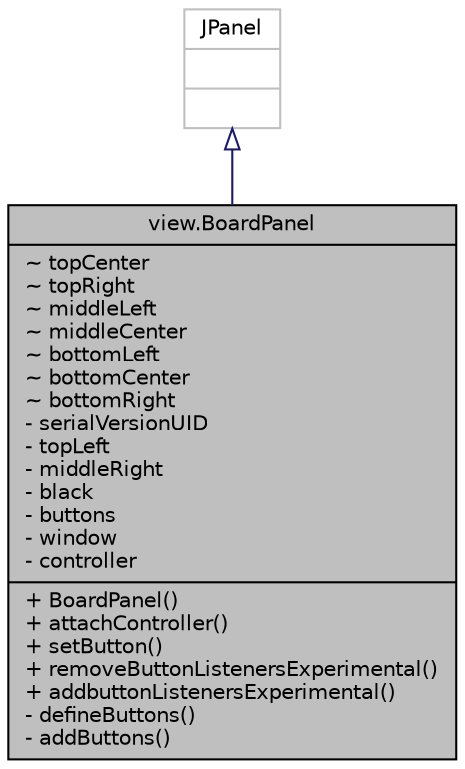 digraph "view.BoardPanel"
{
  edge [fontname="Helvetica",fontsize="10",labelfontname="Helvetica",labelfontsize="10"];
  node [fontname="Helvetica",fontsize="10",shape=record];
  Node1 [label="{view.BoardPanel\n|~ topCenter\l~ topRight\l~ middleLeft\l~ middleCenter\l~ bottomLeft\l~ bottomCenter\l~ bottomRight\l- serialVersionUID\l- topLeft\l- middleRight\l- black\l- buttons\l- window\l- controller\l|+ BoardPanel()\l+ attachController()\l+ setButton()\l+ removeButtonListenersExperimental()\l+ addbuttonListenersExperimental()\l- defineButtons()\l- addButtons()\l}",height=0.2,width=0.4,color="black", fillcolor="grey75", style="filled" fontcolor="black"];
  Node2 -> Node1 [dir="back",color="midnightblue",fontsize="10",style="solid",arrowtail="onormal",fontname="Helvetica"];
  Node2 [label="{JPanel\n||}",height=0.2,width=0.4,color="grey75", fillcolor="white", style="filled"];
}
